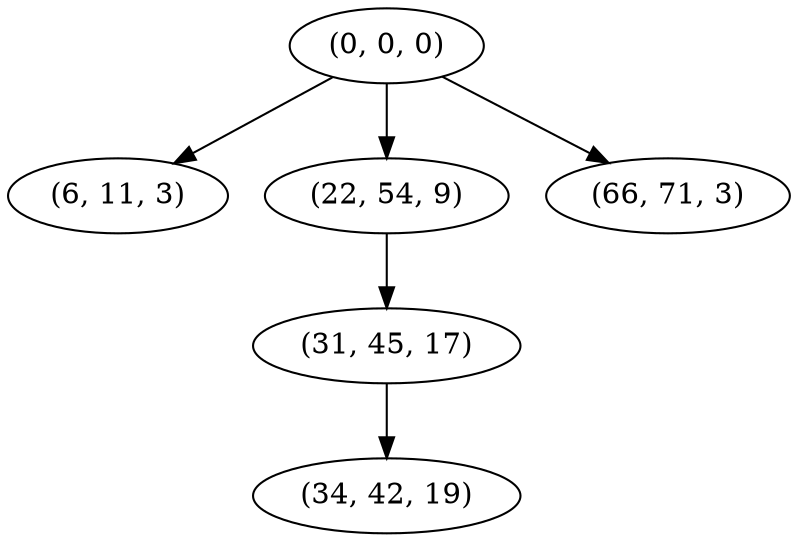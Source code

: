 digraph tree {
    "(0, 0, 0)";
    "(6, 11, 3)";
    "(22, 54, 9)";
    "(31, 45, 17)";
    "(34, 42, 19)";
    "(66, 71, 3)";
    "(0, 0, 0)" -> "(6, 11, 3)";
    "(0, 0, 0)" -> "(22, 54, 9)";
    "(0, 0, 0)" -> "(66, 71, 3)";
    "(22, 54, 9)" -> "(31, 45, 17)";
    "(31, 45, 17)" -> "(34, 42, 19)";
}
